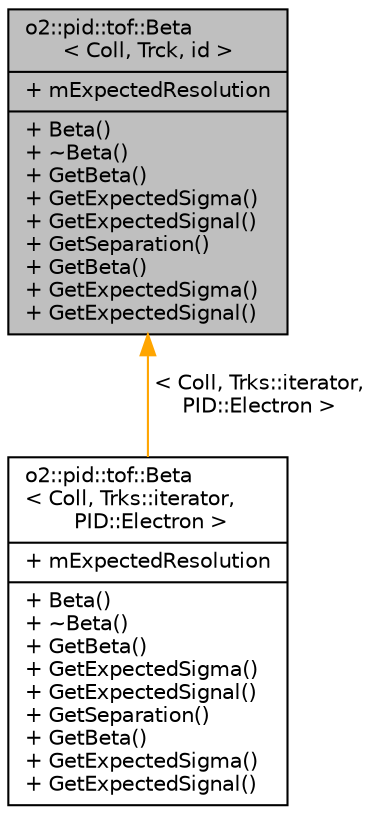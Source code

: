 digraph "o2::pid::tof::Beta&lt; Coll, Trck, id &gt;"
{
 // INTERACTIVE_SVG=YES
  bgcolor="transparent";
  edge [fontname="Helvetica",fontsize="10",labelfontname="Helvetica",labelfontsize="10"];
  node [fontname="Helvetica",fontsize="10",shape=record];
  Node0 [label="{o2::pid::tof::Beta\l\< Coll, Trck, id \>\n|+ mExpectedResolution\l|+ Beta()\l+ ~Beta()\l+ GetBeta()\l+ GetExpectedSigma()\l+ GetExpectedSignal()\l+ GetSeparation()\l+ GetBeta()\l+ GetExpectedSigma()\l+ GetExpectedSignal()\l}",height=0.2,width=0.4,color="black", fillcolor="grey75", style="filled", fontcolor="black"];
  Node0 -> Node1 [dir="back",color="orange",fontsize="10",style="solid",label=" \< Coll, Trks::iterator,\l PID::Electron \>" ,fontname="Helvetica"];
  Node1 [label="{o2::pid::tof::Beta\l\< Coll, Trks::iterator,\l PID::Electron \>\n|+ mExpectedResolution\l|+ Beta()\l+ ~Beta()\l+ GetBeta()\l+ GetExpectedSigma()\l+ GetExpectedSignal()\l+ GetSeparation()\l+ GetBeta()\l+ GetExpectedSigma()\l+ GetExpectedSignal()\l}",height=0.2,width=0.4,color="black",URL="$d5/d9c/classo2_1_1pid_1_1tof_1_1Beta.html"];
}
